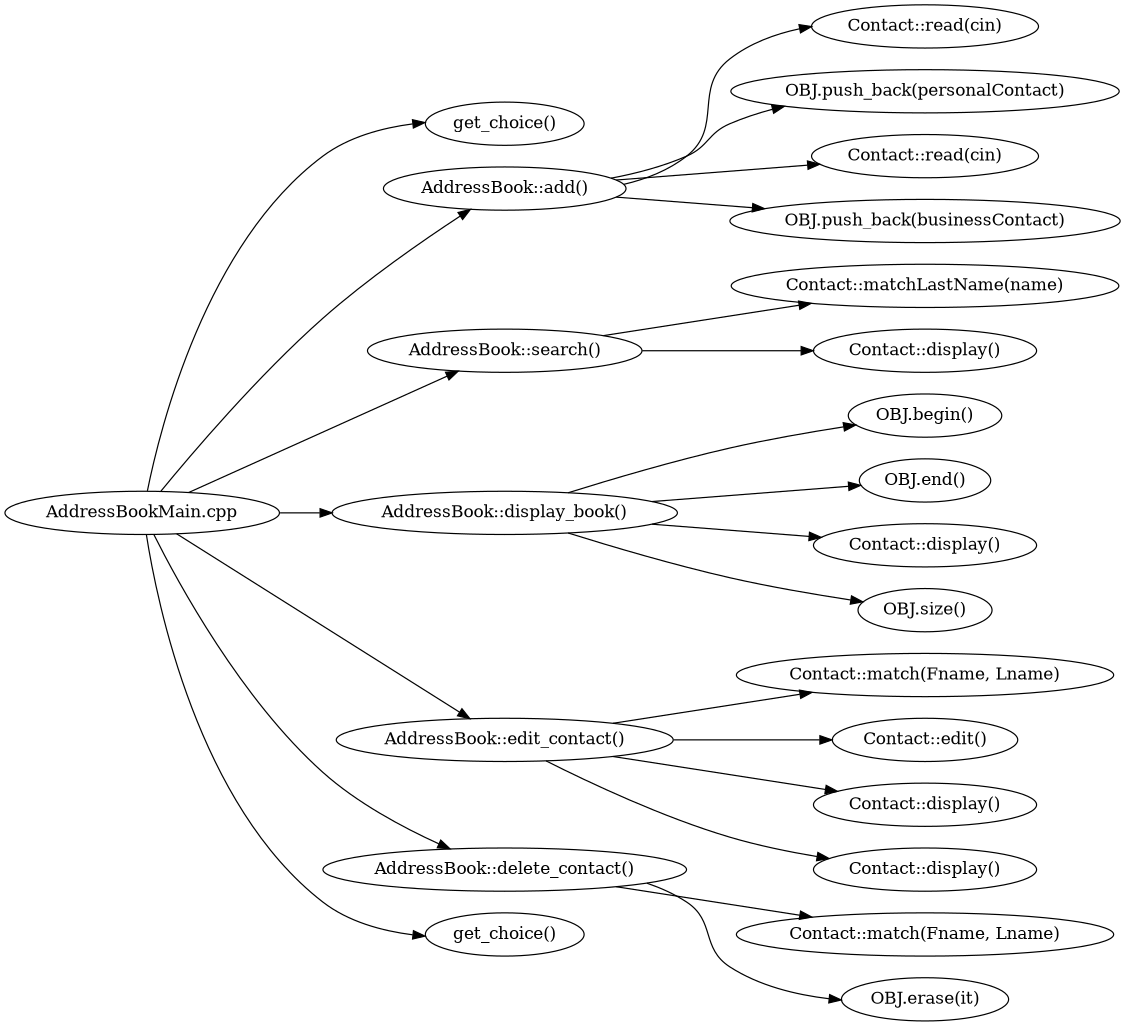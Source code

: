 digraph "/home/labaccount/11-2-17/mlsa/IG/example/cppClasses Call Graph" {
	graph [dpi=300
		rankdir=LR
		size="7.5, 10"
	];

	Node0x213127020 [shape=oval, label="AddressBookMain.cpp"];
	Node0x425184859 [shape=oval, label="get_choice()"];
	Node0x213127020 -> Node0x425184859;
	Node0x100568678 [shape=oval, label="AddressBook::add()"];
	Node0x213127020 -> Node0x100568678;
	Node0x668561341 [shape=oval, label="AddressBook::search()"];
	Node0x213127020 -> Node0x668561341;
	Node0x227737660 [shape=oval, label="AddressBook::display_book()"];
	Node0x213127020 -> Node0x227737660;
	Node0x853062180 [shape=oval, label="AddressBook::edit_contact()"];
	Node0x213127020 -> Node0x853062180;
	Node0x229067887 [shape=oval, label="AddressBook::delete_contact()"];
	Node0x213127020 -> Node0x229067887;
	Node0x387913750 [shape=oval, label="get_choice()"];
	Node0x213127020 -> Node0x387913750;
	Node0x734447772 [shape=oval, label="Contact::read(cin)"];
	Node0x100568678 -> Node0x734447772;
	Node0x417846448 [shape=oval, label="OBJ.push_back(personalContact)"];
	Node0x100568678 -> Node0x417846448;
	Node0x520898058 [shape=oval, label="Contact::read(cin)"];
	Node0x100568678 -> Node0x520898058;
	Node0x521842494 [shape=oval, label="OBJ.push_back(businessContact)"];
	Node0x100568678 -> Node0x521842494;
	Node0x735779097 [shape=oval, label="Contact::matchLastName(name)"];
	Node0x668561341 -> Node0x735779097;
	Node0x940722232 [shape=oval, label="Contact::display()"];
	Node0x668561341 -> Node0x940722232;
	Node0x747727970 [shape=oval, label="OBJ.begin()"];
	Node0x227737660 -> Node0x747727970;
	Node0x316756494 [shape=oval, label="OBJ.end()"];
	Node0x227737660 -> Node0x316756494;
	Node0x524041910 [shape=oval, label="Contact::display()"];
	Node0x227737660 -> Node0x524041910;
	Node0x482237842 [shape=oval, label="OBJ.size()"];
	Node0x227737660 -> Node0x482237842;
	Node0x968362612 [shape=oval, label="Contact::match(Fname, Lname)"];
	Node0x853062180 -> Node0x968362612;
	Node0x335156524 [shape=oval, label="Contact::edit()"];
	Node0x853062180 -> Node0x335156524;
	Node0x476083585 [shape=oval, label="Contact::display()"];
	Node0x853062180 -> Node0x476083585;
	Node0x334257735 [shape=oval, label="Contact::display()"];
	Node0x853062180 -> Node0x334257735;
	Node0x349913854 [shape=oval, label="Contact::match(Fname, Lname)"];
	Node0x229067887 -> Node0x349913854;
	Node0x722931306 [shape=oval, label="OBJ.erase(it)"];
	Node0x229067887 -> Node0x722931306;
}
